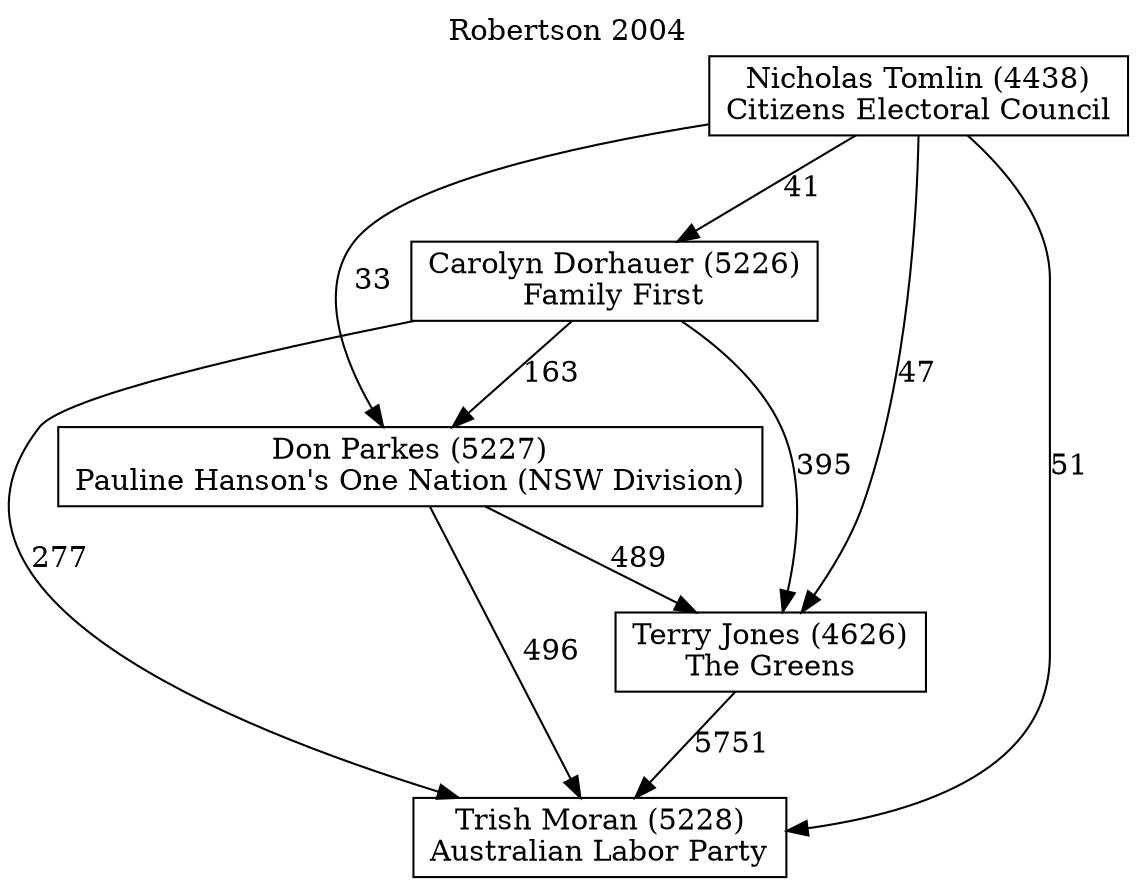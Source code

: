 // House preference flow
digraph "Trish Moran (5228)_Robertson_2004" {
	graph [label="Robertson 2004" labelloc=t mclimit=10]
	node [shape=box]
	"Trish Moran (5228)" [label="Trish Moran (5228)
Australian Labor Party"]
	"Terry Jones (4626)" [label="Terry Jones (4626)
The Greens"]
	"Don Parkes (5227)" [label="Don Parkes (5227)
Pauline Hanson's One Nation (NSW Division)"]
	"Carolyn Dorhauer (5226)" [label="Carolyn Dorhauer (5226)
Family First"]
	"Nicholas Tomlin (4438)" [label="Nicholas Tomlin (4438)
Citizens Electoral Council"]
	"Terry Jones (4626)" -> "Trish Moran (5228)" [label=5751]
	"Don Parkes (5227)" -> "Terry Jones (4626)" [label=489]
	"Carolyn Dorhauer (5226)" -> "Don Parkes (5227)" [label=163]
	"Nicholas Tomlin (4438)" -> "Carolyn Dorhauer (5226)" [label=41]
	"Don Parkes (5227)" -> "Trish Moran (5228)" [label=496]
	"Carolyn Dorhauer (5226)" -> "Trish Moran (5228)" [label=277]
	"Nicholas Tomlin (4438)" -> "Trish Moran (5228)" [label=51]
	"Nicholas Tomlin (4438)" -> "Don Parkes (5227)" [label=33]
	"Carolyn Dorhauer (5226)" -> "Terry Jones (4626)" [label=395]
	"Nicholas Tomlin (4438)" -> "Terry Jones (4626)" [label=47]
}
